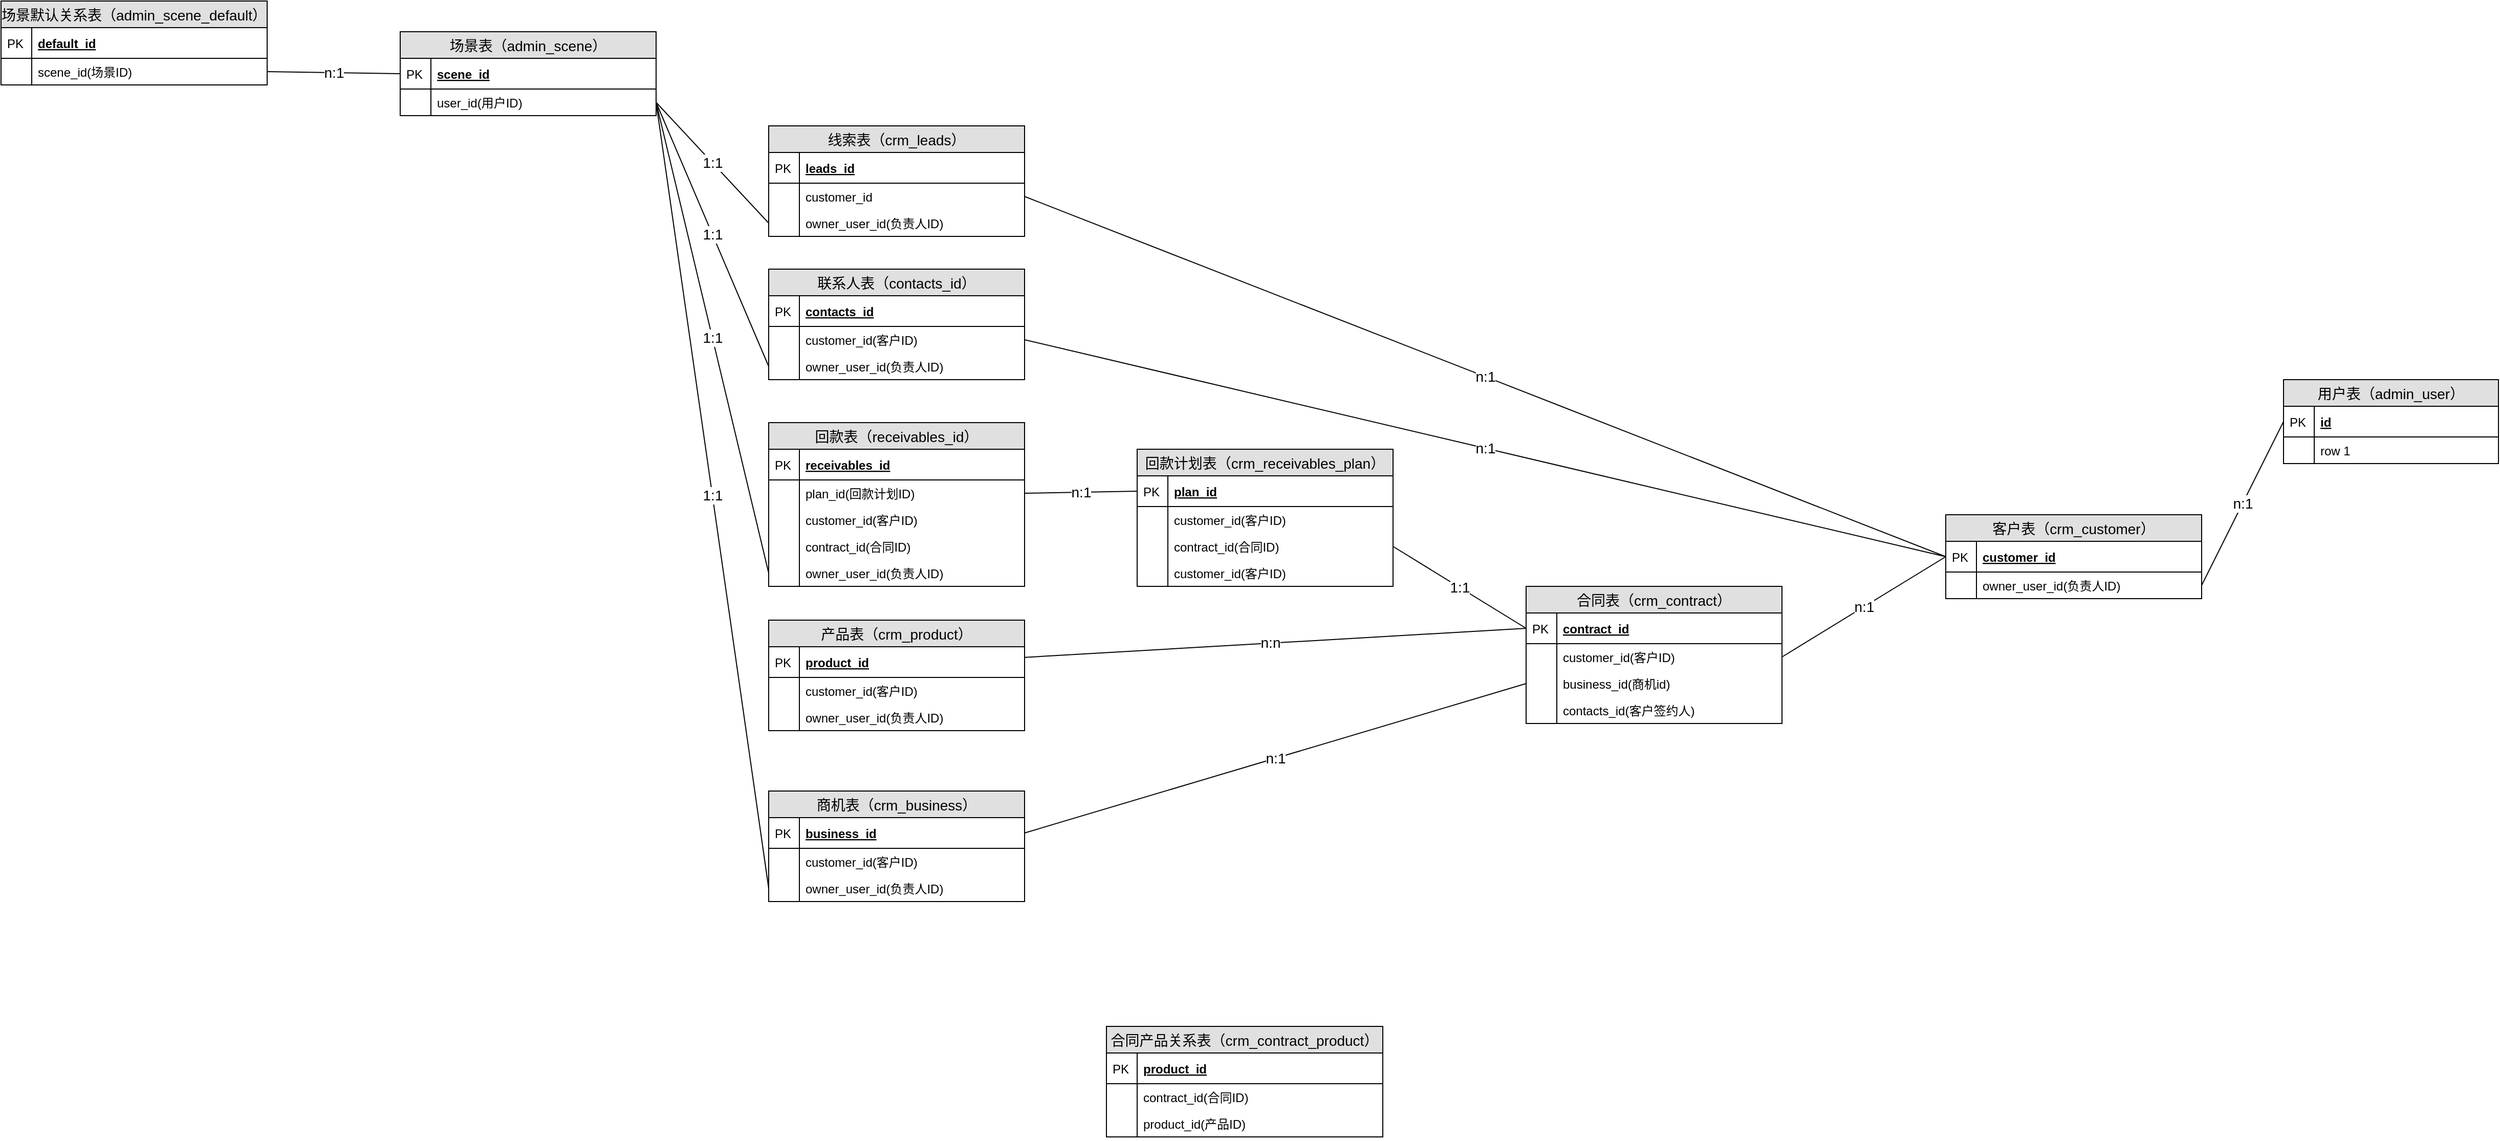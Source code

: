 <mxfile version="12.9.6" type="github">
  <diagram id="C5RBs43oDa-KdzZeNtuy" name="Page-1">
    <mxGraphModel dx="5262" dy="769" grid="1" gridSize="10" guides="1" tooltips="1" connect="1" arrows="1" fold="1" page="1" pageScale="1" pageWidth="3840" pageHeight="2400" math="0" shadow="0">
      <root>
        <mxCell id="WIyWlLk6GJQsqaUBKTNV-0" />
        <mxCell id="WIyWlLk6GJQsqaUBKTNV-1" parent="WIyWlLk6GJQsqaUBKTNV-0" />
        <mxCell id="EePN9EcoQUmpTNSV2LCe-212" value="1:1" style="endArrow=none;html=1;rounded=0;fontSize=14;exitX=1;exitY=0.5;exitDx=0;exitDy=0;entryX=0;entryY=0.5;entryDx=0;entryDy=0;" parent="WIyWlLk6GJQsqaUBKTNV-1" source="EePN9EcoQUmpTNSV2LCe-220" target="ITOniBvstJmrV3WpOZja-33" edge="1">
          <mxGeometry relative="1" as="geometry">
            <mxPoint x="870" y="480" as="sourcePoint" />
            <mxPoint x="770" y="220" as="targetPoint" />
          </mxGeometry>
        </mxCell>
        <mxCell id="EePN9EcoQUmpTNSV2LCe-215" value="n:1" style="endArrow=none;html=1;rounded=0;fontSize=14;exitX=1;exitY=0.5;exitDx=0;exitDy=0;entryX=0;entryY=0.5;entryDx=0;entryDy=0;" parent="WIyWlLk6GJQsqaUBKTNV-1" source="EePN9EcoQUmpTNSV2LCe-180" target="ITOniBvstJmrV3WpOZja-1" edge="1">
          <mxGeometry relative="1" as="geometry">
            <mxPoint x="1100" y="412" as="sourcePoint" />
            <mxPoint x="790" y="402" as="targetPoint" />
          </mxGeometry>
        </mxCell>
        <mxCell id="EePN9EcoQUmpTNSV2LCe-226" value="n:1" style="endArrow=none;html=1;rounded=0;fontSize=14;exitX=1;exitY=0.5;exitDx=0;exitDy=0;entryX=0;entryY=0.5;entryDx=0;entryDy=0;" parent="WIyWlLk6GJQsqaUBKTNV-1" source="EePN9EcoQUmpTNSV2LCe-162" target="EePN9EcoQUmpTNSV2LCe-81" edge="1">
          <mxGeometry relative="1" as="geometry">
            <mxPoint x="520" y="290" as="sourcePoint" />
            <mxPoint x="800" y="382" as="targetPoint" />
          </mxGeometry>
        </mxCell>
        <mxCell id="ITOniBvstJmrV3WpOZja-5" value="1:1" style="endArrow=none;html=1;rounded=0;fontSize=14;exitX=1;exitY=0.5;exitDx=0;exitDy=0;entryX=0;entryY=0.5;entryDx=0;entryDy=0;" edge="1" parent="WIyWlLk6GJQsqaUBKTNV-1" source="EePN9EcoQUmpTNSV2LCe-220" target="ITOniBvstJmrV3WpOZja-29">
          <mxGeometry relative="1" as="geometry">
            <mxPoint x="580" y="259" as="sourcePoint" />
            <mxPoint x="710" y="179" as="targetPoint" />
          </mxGeometry>
        </mxCell>
        <mxCell id="ITOniBvstJmrV3WpOZja-6" value="n:1" style="endArrow=none;html=1;rounded=0;fontSize=14;exitX=1;exitY=0.5;exitDx=0;exitDy=0;entryX=0;entryY=0.5;entryDx=0;entryDy=0;" edge="1" parent="WIyWlLk6GJQsqaUBKTNV-1" source="ITOniBvstJmrV3WpOZja-3" target="EePN9EcoQUmpTNSV2LCe-192">
          <mxGeometry relative="1" as="geometry">
            <mxPoint x="1050" y="341" as="sourcePoint" />
            <mxPoint x="1260" y="543" as="targetPoint" />
          </mxGeometry>
        </mxCell>
        <mxCell id="ITOniBvstJmrV3WpOZja-12" value="n:1" style="endArrow=none;html=1;rounded=0;fontSize=14;exitX=1;exitY=0.5;exitDx=0;exitDy=0;entryX=0;entryY=0.5;entryDx=0;entryDy=0;" edge="1" parent="WIyWlLk6GJQsqaUBKTNV-1" source="ITOniBvstJmrV3WpOZja-10" target="ITOniBvstJmrV3WpOZja-1">
          <mxGeometry relative="1" as="geometry">
            <mxPoint x="370" y="281" as="sourcePoint" />
            <mxPoint x="420" y="393" as="targetPoint" />
          </mxGeometry>
        </mxCell>
        <mxCell id="ITOniBvstJmrV3WpOZja-18" value="n:1" style="endArrow=none;html=1;rounded=0;fontSize=14;exitX=1;exitY=0.5;exitDx=0;exitDy=0;entryX=0;entryY=0.5;entryDx=0;entryDy=0;" edge="1" parent="WIyWlLk6GJQsqaUBKTNV-1" source="ITOniBvstJmrV3WpOZja-14" target="ITOniBvstJmrV3WpOZja-25">
          <mxGeometry relative="1" as="geometry">
            <mxPoint x="680" y="533" as="sourcePoint" />
            <mxPoint x="820" y="505" as="targetPoint" />
          </mxGeometry>
        </mxCell>
        <mxCell id="ITOniBvstJmrV3WpOZja-24" value="n:1" style="endArrow=none;html=1;rounded=0;fontSize=14;exitX=1;exitY=0.5;exitDx=0;exitDy=0;entryX=0;entryY=0.5;entryDx=0;entryDy=0;" edge="1" parent="WIyWlLk6GJQsqaUBKTNV-1" source="ITOniBvstJmrV3WpOZja-22" target="ITOniBvstJmrV3WpOZja-1">
          <mxGeometry relative="1" as="geometry">
            <mxPoint x="680" y="643" as="sourcePoint" />
            <mxPoint x="1010" y="505" as="targetPoint" />
          </mxGeometry>
        </mxCell>
        <mxCell id="ITOniBvstJmrV3WpOZja-42" value="1:1" style="endArrow=none;html=1;rounded=0;fontSize=14;exitX=1;exitY=0.5;exitDx=0;exitDy=0;entryX=0;entryY=0.5;entryDx=0;entryDy=0;" edge="1" parent="WIyWlLk6GJQsqaUBKTNV-1" source="ITOniBvstJmrV3WpOZja-48" target="ITOniBvstJmrV3WpOZja-20">
          <mxGeometry relative="1" as="geometry">
            <mxPoint x="690" y="683" as="sourcePoint" />
            <mxPoint x="780" y="677" as="targetPoint" />
          </mxGeometry>
        </mxCell>
        <mxCell id="ITOniBvstJmrV3WpOZja-54" value="1:1" style="endArrow=none;html=1;rounded=0;fontSize=14;exitX=1;exitY=0.5;exitDx=0;exitDy=0;entryX=0;entryY=0.5;entryDx=0;entryDy=0;" edge="1" parent="WIyWlLk6GJQsqaUBKTNV-1" source="EePN9EcoQUmpTNSV2LCe-220" target="ITOniBvstJmrV3WpOZja-55">
          <mxGeometry relative="1" as="geometry">
            <mxPoint x="270" y="269" as="sourcePoint" />
            <mxPoint x="330" y="310" as="targetPoint" />
          </mxGeometry>
        </mxCell>
        <mxCell id="ITOniBvstJmrV3WpOZja-59" value="1:1" style="endArrow=none;html=1;rounded=0;fontSize=14;entryX=0;entryY=0.5;entryDx=0;entryDy=0;exitX=1;exitY=0.5;exitDx=0;exitDy=0;" edge="1" parent="WIyWlLk6GJQsqaUBKTNV-1" source="EePN9EcoQUmpTNSV2LCe-220" target="ITOniBvstJmrV3WpOZja-31">
          <mxGeometry relative="1" as="geometry">
            <mxPoint x="260" y="260" as="sourcePoint" />
            <mxPoint x="350" y="625" as="targetPoint" />
          </mxGeometry>
        </mxCell>
        <mxCell id="ITOniBvstJmrV3WpOZja-60" value="n:1" style="endArrow=none;html=1;rounded=0;fontSize=14;entryX=1;entryY=0.5;entryDx=0;entryDy=0;exitX=0;exitY=0.5;exitDx=0;exitDy=0;" edge="1" parent="WIyWlLk6GJQsqaUBKTNV-1" source="ITOniBvstJmrV3WpOZja-44" target="ITOniBvstJmrV3WpOZja-52">
          <mxGeometry relative="1" as="geometry">
            <mxPoint x="360" y="432" as="sourcePoint" />
            <mxPoint x="530" y="1149" as="targetPoint" />
          </mxGeometry>
        </mxCell>
        <mxCell id="ITOniBvstJmrV3WpOZja-75" value="n:n" style="endArrow=none;html=1;rounded=0;fontSize=14;entryX=0;entryY=0.5;entryDx=0;entryDy=0;" edge="1" parent="WIyWlLk6GJQsqaUBKTNV-1" target="ITOniBvstJmrV3WpOZja-20">
          <mxGeometry relative="1" as="geometry">
            <mxPoint x="730" y="732" as="sourcePoint" />
            <mxPoint x="1230" y="695" as="targetPoint" />
          </mxGeometry>
        </mxCell>
        <mxCell id="EePN9EcoQUmpTNSV2LCe-191" value="用户表（admin_user）" style="swimlane;fontStyle=0;childLayout=stackLayout;horizontal=1;startSize=26;fillColor=#e0e0e0;horizontalStack=0;resizeParent=1;resizeParentMax=0;resizeLast=0;collapsible=1;marginBottom=0;swimlaneFillColor=#ffffff;align=center;fontSize=14;" parent="WIyWlLk6GJQsqaUBKTNV-1" vertex="1">
          <mxGeometry x="1970" y="460" width="210" height="82" as="geometry">
            <mxRectangle x="1190" y="340" width="180" height="26" as="alternateBounds" />
          </mxGeometry>
        </mxCell>
        <mxCell id="EePN9EcoQUmpTNSV2LCe-192" value="id" style="shape=partialRectangle;top=0;left=0;right=0;bottom=1;align=left;verticalAlign=middle;fillColor=none;spacingLeft=34;spacingRight=4;overflow=hidden;rotatable=0;points=[[0,0.5],[1,0.5]];portConstraint=eastwest;dropTarget=0;fontStyle=5;fontSize=12;" parent="EePN9EcoQUmpTNSV2LCe-191" vertex="1">
          <mxGeometry y="26" width="210" height="30" as="geometry" />
        </mxCell>
        <mxCell id="EePN9EcoQUmpTNSV2LCe-193" value="PK" style="shape=partialRectangle;top=0;left=0;bottom=0;fillColor=none;align=left;verticalAlign=middle;spacingLeft=4;spacingRight=4;overflow=hidden;rotatable=0;points=[];portConstraint=eastwest;part=1;fontSize=12;" parent="EePN9EcoQUmpTNSV2LCe-192" vertex="1" connectable="0">
          <mxGeometry width="30" height="30" as="geometry" />
        </mxCell>
        <mxCell id="EePN9EcoQUmpTNSV2LCe-194" value="row 1" style="shape=partialRectangle;top=0;left=0;right=0;bottom=0;align=left;verticalAlign=top;fillColor=none;spacingLeft=34;spacingRight=4;overflow=hidden;rotatable=0;points=[[0,0.5],[1,0.5]];portConstraint=eastwest;dropTarget=0;fontSize=12;" parent="EePN9EcoQUmpTNSV2LCe-191" vertex="1">
          <mxGeometry y="56" width="210" height="26" as="geometry" />
        </mxCell>
        <mxCell id="EePN9EcoQUmpTNSV2LCe-195" value="" style="shape=partialRectangle;top=0;left=0;bottom=0;fillColor=none;align=left;verticalAlign=top;spacingLeft=4;spacingRight=4;overflow=hidden;rotatable=0;points=[];portConstraint=eastwest;part=1;fontSize=12;" parent="EePN9EcoQUmpTNSV2LCe-194" vertex="1" connectable="0">
          <mxGeometry width="30" height="26" as="geometry" />
        </mxCell>
        <mxCell id="ITOniBvstJmrV3WpOZja-35" value="回款表（receivables_id）" style="swimlane;fontStyle=0;childLayout=stackLayout;horizontal=1;startSize=26;fillColor=#e0e0e0;horizontalStack=0;resizeParent=1;resizeParentMax=0;resizeLast=0;collapsible=1;marginBottom=0;swimlaneFillColor=#ffffff;align=center;fontSize=14;" vertex="1" parent="WIyWlLk6GJQsqaUBKTNV-1">
          <mxGeometry x="490" y="502" width="250" height="160" as="geometry">
            <mxRectangle x="700" y="220" width="170" height="26" as="alternateBounds" />
          </mxGeometry>
        </mxCell>
        <mxCell id="ITOniBvstJmrV3WpOZja-36" value="receivables_id" style="shape=partialRectangle;top=0;left=0;right=0;bottom=1;align=left;verticalAlign=middle;fillColor=none;spacingLeft=34;spacingRight=4;overflow=hidden;rotatable=0;points=[[0,0.5],[1,0.5]];portConstraint=eastwest;dropTarget=0;fontStyle=5;fontSize=12;" vertex="1" parent="ITOniBvstJmrV3WpOZja-35">
          <mxGeometry y="26" width="250" height="30" as="geometry" />
        </mxCell>
        <mxCell id="ITOniBvstJmrV3WpOZja-37" value="PK" style="shape=partialRectangle;top=0;left=0;bottom=0;fillColor=none;align=left;verticalAlign=middle;spacingLeft=4;spacingRight=4;overflow=hidden;rotatable=0;points=[];portConstraint=eastwest;part=1;fontSize=12;" vertex="1" connectable="0" parent="ITOniBvstJmrV3WpOZja-36">
          <mxGeometry width="30" height="30" as="geometry" />
        </mxCell>
        <mxCell id="ITOniBvstJmrV3WpOZja-52" value="plan_id(回款计划ID)" style="shape=partialRectangle;top=0;left=0;right=0;bottom=0;align=left;verticalAlign=top;fillColor=none;spacingLeft=34;spacingRight=4;overflow=hidden;rotatable=0;points=[[0,0.5],[1,0.5]];portConstraint=eastwest;dropTarget=0;fontSize=12;" vertex="1" parent="ITOniBvstJmrV3WpOZja-35">
          <mxGeometry y="56" width="250" height="26" as="geometry" />
        </mxCell>
        <mxCell id="ITOniBvstJmrV3WpOZja-53" value="" style="shape=partialRectangle;top=0;left=0;bottom=0;fillColor=none;align=left;verticalAlign=top;spacingLeft=4;spacingRight=4;overflow=hidden;rotatable=0;points=[];portConstraint=eastwest;part=1;fontSize=12;" vertex="1" connectable="0" parent="ITOniBvstJmrV3WpOZja-52">
          <mxGeometry width="30" height="26" as="geometry" />
        </mxCell>
        <mxCell id="ITOniBvstJmrV3WpOZja-38" value="customer_id(客户ID)" style="shape=partialRectangle;top=0;left=0;right=0;bottom=0;align=left;verticalAlign=top;fillColor=none;spacingLeft=34;spacingRight=4;overflow=hidden;rotatable=0;points=[[0,0.5],[1,0.5]];portConstraint=eastwest;dropTarget=0;fontSize=12;" vertex="1" parent="ITOniBvstJmrV3WpOZja-35">
          <mxGeometry y="82" width="250" height="26" as="geometry" />
        </mxCell>
        <mxCell id="ITOniBvstJmrV3WpOZja-39" value="" style="shape=partialRectangle;top=0;left=0;bottom=0;fillColor=none;align=left;verticalAlign=top;spacingLeft=4;spacingRight=4;overflow=hidden;rotatable=0;points=[];portConstraint=eastwest;part=1;fontSize=12;" vertex="1" connectable="0" parent="ITOniBvstJmrV3WpOZja-38">
          <mxGeometry width="30" height="26" as="geometry" />
        </mxCell>
        <mxCell id="ITOniBvstJmrV3WpOZja-40" value="contract_id(合同ID)" style="shape=partialRectangle;top=0;left=0;right=0;bottom=0;align=left;verticalAlign=top;fillColor=none;spacingLeft=34;spacingRight=4;overflow=hidden;rotatable=0;points=[[0,0.5],[1,0.5]];portConstraint=eastwest;dropTarget=0;fontSize=12;" vertex="1" parent="ITOniBvstJmrV3WpOZja-35">
          <mxGeometry y="108" width="250" height="26" as="geometry" />
        </mxCell>
        <mxCell id="ITOniBvstJmrV3WpOZja-41" value="" style="shape=partialRectangle;top=0;left=0;bottom=0;fillColor=none;align=left;verticalAlign=top;spacingLeft=4;spacingRight=4;overflow=hidden;rotatable=0;points=[];portConstraint=eastwest;part=1;fontSize=12;" vertex="1" connectable="0" parent="ITOniBvstJmrV3WpOZja-40">
          <mxGeometry width="30" height="26" as="geometry" />
        </mxCell>
        <mxCell id="ITOniBvstJmrV3WpOZja-55" value="owner_user_id(负责人ID)" style="shape=partialRectangle;top=0;left=0;right=0;bottom=0;align=left;verticalAlign=top;fillColor=none;spacingLeft=34;spacingRight=4;overflow=hidden;rotatable=0;points=[[0,0.5],[1,0.5]];portConstraint=eastwest;dropTarget=0;fontSize=12;" vertex="1" parent="ITOniBvstJmrV3WpOZja-35">
          <mxGeometry y="134" width="250" height="26" as="geometry" />
        </mxCell>
        <mxCell id="ITOniBvstJmrV3WpOZja-56" value="" style="shape=partialRectangle;top=0;left=0;bottom=0;fillColor=none;align=left;verticalAlign=top;spacingLeft=4;spacingRight=4;overflow=hidden;rotatable=0;points=[];portConstraint=eastwest;part=1;fontSize=12;" vertex="1" connectable="0" parent="ITOniBvstJmrV3WpOZja-55">
          <mxGeometry width="30" height="26" as="geometry" />
        </mxCell>
        <mxCell id="EePN9EcoQUmpTNSV2LCe-177" value="线索表（crm_leads）" style="swimlane;fontStyle=0;childLayout=stackLayout;horizontal=1;startSize=26;fillColor=#e0e0e0;horizontalStack=0;resizeParent=1;resizeParentMax=0;resizeLast=0;collapsible=1;marginBottom=0;swimlaneFillColor=#ffffff;align=center;fontSize=14;" parent="WIyWlLk6GJQsqaUBKTNV-1" vertex="1">
          <mxGeometry x="490" y="212" width="250" height="108" as="geometry">
            <mxRectangle x="700" y="130" width="160" height="26" as="alternateBounds" />
          </mxGeometry>
        </mxCell>
        <mxCell id="EePN9EcoQUmpTNSV2LCe-178" value="leads_id" style="shape=partialRectangle;top=0;left=0;right=0;bottom=1;align=left;verticalAlign=middle;fillColor=none;spacingLeft=34;spacingRight=4;overflow=hidden;rotatable=0;points=[[0,0.5],[1,0.5]];portConstraint=eastwest;dropTarget=0;fontStyle=5;fontSize=12;" parent="EePN9EcoQUmpTNSV2LCe-177" vertex="1">
          <mxGeometry y="26" width="250" height="30" as="geometry" />
        </mxCell>
        <mxCell id="EePN9EcoQUmpTNSV2LCe-179" value="PK" style="shape=partialRectangle;top=0;left=0;bottom=0;fillColor=none;align=left;verticalAlign=middle;spacingLeft=4;spacingRight=4;overflow=hidden;rotatable=0;points=[];portConstraint=eastwest;part=1;fontSize=12;" parent="EePN9EcoQUmpTNSV2LCe-178" vertex="1" connectable="0">
          <mxGeometry width="30" height="30" as="geometry" />
        </mxCell>
        <mxCell id="EePN9EcoQUmpTNSV2LCe-180" value="customer_id" style="shape=partialRectangle;top=0;left=0;right=0;bottom=0;align=left;verticalAlign=top;fillColor=none;spacingLeft=34;spacingRight=4;overflow=hidden;rotatable=0;points=[[0,0.5],[1,0.5]];portConstraint=eastwest;dropTarget=0;fontSize=12;" parent="EePN9EcoQUmpTNSV2LCe-177" vertex="1">
          <mxGeometry y="56" width="250" height="26" as="geometry" />
        </mxCell>
        <mxCell id="EePN9EcoQUmpTNSV2LCe-181" value="" style="shape=partialRectangle;top=0;left=0;bottom=0;fillColor=none;align=left;verticalAlign=top;spacingLeft=4;spacingRight=4;overflow=hidden;rotatable=0;points=[];portConstraint=eastwest;part=1;fontSize=12;" parent="EePN9EcoQUmpTNSV2LCe-180" vertex="1" connectable="0">
          <mxGeometry width="30" height="26" as="geometry" />
        </mxCell>
        <mxCell id="ITOniBvstJmrV3WpOZja-33" value="owner_user_id(负责人ID)" style="shape=partialRectangle;top=0;left=0;right=0;bottom=0;align=left;verticalAlign=top;fillColor=none;spacingLeft=34;spacingRight=4;overflow=hidden;rotatable=0;points=[[0,0.5],[1,0.5]];portConstraint=eastwest;dropTarget=0;fontSize=12;" vertex="1" parent="EePN9EcoQUmpTNSV2LCe-177">
          <mxGeometry y="82" width="250" height="26" as="geometry" />
        </mxCell>
        <mxCell id="ITOniBvstJmrV3WpOZja-34" value="" style="shape=partialRectangle;top=0;left=0;bottom=0;fillColor=none;align=left;verticalAlign=top;spacingLeft=4;spacingRight=4;overflow=hidden;rotatable=0;points=[];portConstraint=eastwest;part=1;fontSize=12;" vertex="1" connectable="0" parent="ITOniBvstJmrV3WpOZja-33">
          <mxGeometry width="30" height="26" as="geometry" />
        </mxCell>
        <mxCell id="ITOniBvstJmrV3WpOZja-7" value="联系人表（contacts_id）" style="swimlane;fontStyle=0;childLayout=stackLayout;horizontal=1;startSize=26;fillColor=#e0e0e0;horizontalStack=0;resizeParent=1;resizeParentMax=0;resizeLast=0;collapsible=1;marginBottom=0;swimlaneFillColor=#ffffff;align=center;fontSize=14;" vertex="1" parent="WIyWlLk6GJQsqaUBKTNV-1">
          <mxGeometry x="490" y="352" width="250" height="108" as="geometry">
            <mxRectangle x="700" y="220" width="170" height="26" as="alternateBounds" />
          </mxGeometry>
        </mxCell>
        <mxCell id="ITOniBvstJmrV3WpOZja-8" value="contacts_id" style="shape=partialRectangle;top=0;left=0;right=0;bottom=1;align=left;verticalAlign=middle;fillColor=none;spacingLeft=34;spacingRight=4;overflow=hidden;rotatable=0;points=[[0,0.5],[1,0.5]];portConstraint=eastwest;dropTarget=0;fontStyle=5;fontSize=12;" vertex="1" parent="ITOniBvstJmrV3WpOZja-7">
          <mxGeometry y="26" width="250" height="30" as="geometry" />
        </mxCell>
        <mxCell id="ITOniBvstJmrV3WpOZja-9" value="PK" style="shape=partialRectangle;top=0;left=0;bottom=0;fillColor=none;align=left;verticalAlign=middle;spacingLeft=4;spacingRight=4;overflow=hidden;rotatable=0;points=[];portConstraint=eastwest;part=1;fontSize=12;" vertex="1" connectable="0" parent="ITOniBvstJmrV3WpOZja-8">
          <mxGeometry width="30" height="30" as="geometry" />
        </mxCell>
        <mxCell id="ITOniBvstJmrV3WpOZja-10" value="customer_id(客户ID)" style="shape=partialRectangle;top=0;left=0;right=0;bottom=0;align=left;verticalAlign=top;fillColor=none;spacingLeft=34;spacingRight=4;overflow=hidden;rotatable=0;points=[[0,0.5],[1,0.5]];portConstraint=eastwest;dropTarget=0;fontSize=12;" vertex="1" parent="ITOniBvstJmrV3WpOZja-7">
          <mxGeometry y="56" width="250" height="26" as="geometry" />
        </mxCell>
        <mxCell id="ITOniBvstJmrV3WpOZja-11" value="" style="shape=partialRectangle;top=0;left=0;bottom=0;fillColor=none;align=left;verticalAlign=top;spacingLeft=4;spacingRight=4;overflow=hidden;rotatable=0;points=[];portConstraint=eastwest;part=1;fontSize=12;" vertex="1" connectable="0" parent="ITOniBvstJmrV3WpOZja-10">
          <mxGeometry width="30" height="26" as="geometry" />
        </mxCell>
        <mxCell id="ITOniBvstJmrV3WpOZja-31" value="owner_user_id(负责人ID)" style="shape=partialRectangle;top=0;left=0;right=0;bottom=0;align=left;verticalAlign=top;fillColor=none;spacingLeft=34;spacingRight=4;overflow=hidden;rotatable=0;points=[[0,0.5],[1,0.5]];portConstraint=eastwest;dropTarget=0;fontSize=12;" vertex="1" parent="ITOniBvstJmrV3WpOZja-7">
          <mxGeometry y="82" width="250" height="26" as="geometry" />
        </mxCell>
        <mxCell id="ITOniBvstJmrV3WpOZja-32" value="" style="shape=partialRectangle;top=0;left=0;bottom=0;fillColor=none;align=left;verticalAlign=top;spacingLeft=4;spacingRight=4;overflow=hidden;rotatable=0;points=[];portConstraint=eastwest;part=1;fontSize=12;" vertex="1" connectable="0" parent="ITOniBvstJmrV3WpOZja-31">
          <mxGeometry width="30" height="26" as="geometry" />
        </mxCell>
        <mxCell id="ITOniBvstJmrV3WpOZja-0" value="客户表（crm_customer）" style="swimlane;fontStyle=0;childLayout=stackLayout;horizontal=1;startSize=26;fillColor=#e0e0e0;horizontalStack=0;resizeParent=1;resizeParentMax=0;resizeLast=0;collapsible=1;marginBottom=0;swimlaneFillColor=#ffffff;align=center;fontSize=14;" vertex="1" parent="WIyWlLk6GJQsqaUBKTNV-1">
          <mxGeometry x="1640" y="592" width="250" height="82" as="geometry">
            <mxRectangle x="700" y="220" width="170" height="26" as="alternateBounds" />
          </mxGeometry>
        </mxCell>
        <mxCell id="ITOniBvstJmrV3WpOZja-1" value="customer_id" style="shape=partialRectangle;top=0;left=0;right=0;bottom=1;align=left;verticalAlign=middle;fillColor=none;spacingLeft=34;spacingRight=4;overflow=hidden;rotatable=0;points=[[0,0.5],[1,0.5]];portConstraint=eastwest;dropTarget=0;fontStyle=5;fontSize=12;" vertex="1" parent="ITOniBvstJmrV3WpOZja-0">
          <mxGeometry y="26" width="250" height="30" as="geometry" />
        </mxCell>
        <mxCell id="ITOniBvstJmrV3WpOZja-2" value="PK" style="shape=partialRectangle;top=0;left=0;bottom=0;fillColor=none;align=left;verticalAlign=middle;spacingLeft=4;spacingRight=4;overflow=hidden;rotatable=0;points=[];portConstraint=eastwest;part=1;fontSize=12;" vertex="1" connectable="0" parent="ITOniBvstJmrV3WpOZja-1">
          <mxGeometry width="30" height="30" as="geometry" />
        </mxCell>
        <mxCell id="ITOniBvstJmrV3WpOZja-3" value="owner_user_id(负责人ID)" style="shape=partialRectangle;top=0;left=0;right=0;bottom=0;align=left;verticalAlign=top;fillColor=none;spacingLeft=34;spacingRight=4;overflow=hidden;rotatable=0;points=[[0,0.5],[1,0.5]];portConstraint=eastwest;dropTarget=0;fontSize=12;" vertex="1" parent="ITOniBvstJmrV3WpOZja-0">
          <mxGeometry y="56" width="250" height="26" as="geometry" />
        </mxCell>
        <mxCell id="ITOniBvstJmrV3WpOZja-4" value="" style="shape=partialRectangle;top=0;left=0;bottom=0;fillColor=none;align=left;verticalAlign=top;spacingLeft=4;spacingRight=4;overflow=hidden;rotatable=0;points=[];portConstraint=eastwest;part=1;fontSize=12;" vertex="1" connectable="0" parent="ITOniBvstJmrV3WpOZja-3">
          <mxGeometry width="30" height="26" as="geometry" />
        </mxCell>
        <mxCell id="ITOniBvstJmrV3WpOZja-43" value="回款计划表（crm_receivables_plan）" style="swimlane;fontStyle=0;childLayout=stackLayout;horizontal=1;startSize=26;fillColor=#e0e0e0;horizontalStack=0;resizeParent=1;resizeParentMax=0;resizeLast=0;collapsible=1;marginBottom=0;swimlaneFillColor=#ffffff;align=center;fontSize=14;" vertex="1" parent="WIyWlLk6GJQsqaUBKTNV-1">
          <mxGeometry x="850" y="528" width="250" height="134" as="geometry">
            <mxRectangle x="700" y="220" width="170" height="26" as="alternateBounds" />
          </mxGeometry>
        </mxCell>
        <mxCell id="ITOniBvstJmrV3WpOZja-44" value="plan_id" style="shape=partialRectangle;top=0;left=0;right=0;bottom=1;align=left;verticalAlign=middle;fillColor=none;spacingLeft=34;spacingRight=4;overflow=hidden;rotatable=0;points=[[0,0.5],[1,0.5]];portConstraint=eastwest;dropTarget=0;fontStyle=5;fontSize=12;" vertex="1" parent="ITOniBvstJmrV3WpOZja-43">
          <mxGeometry y="26" width="250" height="30" as="geometry" />
        </mxCell>
        <mxCell id="ITOniBvstJmrV3WpOZja-45" value="PK" style="shape=partialRectangle;top=0;left=0;bottom=0;fillColor=none;align=left;verticalAlign=middle;spacingLeft=4;spacingRight=4;overflow=hidden;rotatable=0;points=[];portConstraint=eastwest;part=1;fontSize=12;" vertex="1" connectable="0" parent="ITOniBvstJmrV3WpOZja-44">
          <mxGeometry width="30" height="30" as="geometry" />
        </mxCell>
        <mxCell id="ITOniBvstJmrV3WpOZja-46" value="customer_id(客户ID)" style="shape=partialRectangle;top=0;left=0;right=0;bottom=0;align=left;verticalAlign=top;fillColor=none;spacingLeft=34;spacingRight=4;overflow=hidden;rotatable=0;points=[[0,0.5],[1,0.5]];portConstraint=eastwest;dropTarget=0;fontSize=12;" vertex="1" parent="ITOniBvstJmrV3WpOZja-43">
          <mxGeometry y="56" width="250" height="26" as="geometry" />
        </mxCell>
        <mxCell id="ITOniBvstJmrV3WpOZja-47" value="" style="shape=partialRectangle;top=0;left=0;bottom=0;fillColor=none;align=left;verticalAlign=top;spacingLeft=4;spacingRight=4;overflow=hidden;rotatable=0;points=[];portConstraint=eastwest;part=1;fontSize=12;" vertex="1" connectable="0" parent="ITOniBvstJmrV3WpOZja-46">
          <mxGeometry width="30" height="26" as="geometry" />
        </mxCell>
        <mxCell id="ITOniBvstJmrV3WpOZja-48" value="contract_id(合同ID)" style="shape=partialRectangle;top=0;left=0;right=0;bottom=0;align=left;verticalAlign=top;fillColor=none;spacingLeft=34;spacingRight=4;overflow=hidden;rotatable=0;points=[[0,0.5],[1,0.5]];portConstraint=eastwest;dropTarget=0;fontSize=12;" vertex="1" parent="ITOniBvstJmrV3WpOZja-43">
          <mxGeometry y="82" width="250" height="26" as="geometry" />
        </mxCell>
        <mxCell id="ITOniBvstJmrV3WpOZja-49" value="" style="shape=partialRectangle;top=0;left=0;bottom=0;fillColor=none;align=left;verticalAlign=top;spacingLeft=4;spacingRight=4;overflow=hidden;rotatable=0;points=[];portConstraint=eastwest;part=1;fontSize=12;" vertex="1" connectable="0" parent="ITOniBvstJmrV3WpOZja-48">
          <mxGeometry width="30" height="26" as="geometry" />
        </mxCell>
        <mxCell id="ITOniBvstJmrV3WpOZja-50" value="customer_id(客户ID)" style="shape=partialRectangle;top=0;left=0;right=0;bottom=0;align=left;verticalAlign=top;fillColor=none;spacingLeft=34;spacingRight=4;overflow=hidden;rotatable=0;points=[[0,0.5],[1,0.5]];portConstraint=eastwest;dropTarget=0;fontSize=12;" vertex="1" parent="ITOniBvstJmrV3WpOZja-43">
          <mxGeometry y="108" width="250" height="26" as="geometry" />
        </mxCell>
        <mxCell id="ITOniBvstJmrV3WpOZja-51" value="" style="shape=partialRectangle;top=0;left=0;bottom=0;fillColor=none;align=left;verticalAlign=top;spacingLeft=4;spacingRight=4;overflow=hidden;rotatable=0;points=[];portConstraint=eastwest;part=1;fontSize=12;" vertex="1" connectable="0" parent="ITOniBvstJmrV3WpOZja-50">
          <mxGeometry width="30" height="26" as="geometry" />
        </mxCell>
        <mxCell id="ITOniBvstJmrV3WpOZja-19" value="合同表（crm_contract）" style="swimlane;fontStyle=0;childLayout=stackLayout;horizontal=1;startSize=26;fillColor=#e0e0e0;horizontalStack=0;resizeParent=1;resizeParentMax=0;resizeLast=0;collapsible=1;marginBottom=0;swimlaneFillColor=#ffffff;align=center;fontSize=14;" vertex="1" parent="WIyWlLk6GJQsqaUBKTNV-1">
          <mxGeometry x="1230" y="662" width="250" height="134" as="geometry">
            <mxRectangle x="700" y="220" width="170" height="26" as="alternateBounds" />
          </mxGeometry>
        </mxCell>
        <mxCell id="ITOniBvstJmrV3WpOZja-20" value="contract_id" style="shape=partialRectangle;top=0;left=0;right=0;bottom=1;align=left;verticalAlign=middle;fillColor=none;spacingLeft=34;spacingRight=4;overflow=hidden;rotatable=0;points=[[0,0.5],[1,0.5]];portConstraint=eastwest;dropTarget=0;fontStyle=5;fontSize=12;" vertex="1" parent="ITOniBvstJmrV3WpOZja-19">
          <mxGeometry y="26" width="250" height="30" as="geometry" />
        </mxCell>
        <mxCell id="ITOniBvstJmrV3WpOZja-21" value="PK" style="shape=partialRectangle;top=0;left=0;bottom=0;fillColor=none;align=left;verticalAlign=middle;spacingLeft=4;spacingRight=4;overflow=hidden;rotatable=0;points=[];portConstraint=eastwest;part=1;fontSize=12;" vertex="1" connectable="0" parent="ITOniBvstJmrV3WpOZja-20">
          <mxGeometry width="30" height="30" as="geometry" />
        </mxCell>
        <mxCell id="ITOniBvstJmrV3WpOZja-22" value="customer_id(客户ID)" style="shape=partialRectangle;top=0;left=0;right=0;bottom=0;align=left;verticalAlign=top;fillColor=none;spacingLeft=34;spacingRight=4;overflow=hidden;rotatable=0;points=[[0,0.5],[1,0.5]];portConstraint=eastwest;dropTarget=0;fontSize=12;" vertex="1" parent="ITOniBvstJmrV3WpOZja-19">
          <mxGeometry y="56" width="250" height="26" as="geometry" />
        </mxCell>
        <mxCell id="ITOniBvstJmrV3WpOZja-23" value="" style="shape=partialRectangle;top=0;left=0;bottom=0;fillColor=none;align=left;verticalAlign=top;spacingLeft=4;spacingRight=4;overflow=hidden;rotatable=0;points=[];portConstraint=eastwest;part=1;fontSize=12;" vertex="1" connectable="0" parent="ITOniBvstJmrV3WpOZja-22">
          <mxGeometry width="30" height="26" as="geometry" />
        </mxCell>
        <mxCell id="ITOniBvstJmrV3WpOZja-25" value="business_id(商机id)" style="shape=partialRectangle;top=0;left=0;right=0;bottom=0;align=left;verticalAlign=top;fillColor=none;spacingLeft=34;spacingRight=4;overflow=hidden;rotatable=0;points=[[0,0.5],[1,0.5]];portConstraint=eastwest;dropTarget=0;fontSize=12;" vertex="1" parent="ITOniBvstJmrV3WpOZja-19">
          <mxGeometry y="82" width="250" height="26" as="geometry" />
        </mxCell>
        <mxCell id="ITOniBvstJmrV3WpOZja-26" value="" style="shape=partialRectangle;top=0;left=0;bottom=0;fillColor=none;align=left;verticalAlign=top;spacingLeft=4;spacingRight=4;overflow=hidden;rotatable=0;points=[];portConstraint=eastwest;part=1;fontSize=12;" vertex="1" connectable="0" parent="ITOniBvstJmrV3WpOZja-25">
          <mxGeometry width="30" height="26" as="geometry" />
        </mxCell>
        <mxCell id="ITOniBvstJmrV3WpOZja-27" value="contacts_id(客户签约人)" style="shape=partialRectangle;top=0;left=0;right=0;bottom=0;align=left;verticalAlign=top;fillColor=none;spacingLeft=34;spacingRight=4;overflow=hidden;rotatable=0;points=[[0,0.5],[1,0.5]];portConstraint=eastwest;dropTarget=0;fontSize=12;" vertex="1" parent="ITOniBvstJmrV3WpOZja-19">
          <mxGeometry y="108" width="250" height="26" as="geometry" />
        </mxCell>
        <mxCell id="ITOniBvstJmrV3WpOZja-28" value="" style="shape=partialRectangle;top=0;left=0;bottom=0;fillColor=none;align=left;verticalAlign=top;spacingLeft=4;spacingRight=4;overflow=hidden;rotatable=0;points=[];portConstraint=eastwest;part=1;fontSize=12;" vertex="1" connectable="0" parent="ITOniBvstJmrV3WpOZja-27">
          <mxGeometry width="30" height="26" as="geometry" />
        </mxCell>
        <mxCell id="ITOniBvstJmrV3WpOZja-61" value="产品表（crm_product）" style="swimlane;fontStyle=0;childLayout=stackLayout;horizontal=1;startSize=26;fillColor=#e0e0e0;horizontalStack=0;resizeParent=1;resizeParentMax=0;resizeLast=0;collapsible=1;marginBottom=0;swimlaneFillColor=#ffffff;align=center;fontSize=14;" vertex="1" parent="WIyWlLk6GJQsqaUBKTNV-1">
          <mxGeometry x="490" y="695" width="250" height="108" as="geometry">
            <mxRectangle x="700" y="220" width="170" height="26" as="alternateBounds" />
          </mxGeometry>
        </mxCell>
        <mxCell id="ITOniBvstJmrV3WpOZja-62" value="product_id" style="shape=partialRectangle;top=0;left=0;right=0;bottom=1;align=left;verticalAlign=middle;fillColor=none;spacingLeft=34;spacingRight=4;overflow=hidden;rotatable=0;points=[[0,0.5],[1,0.5]];portConstraint=eastwest;dropTarget=0;fontStyle=5;fontSize=12;" vertex="1" parent="ITOniBvstJmrV3WpOZja-61">
          <mxGeometry y="26" width="250" height="30" as="geometry" />
        </mxCell>
        <mxCell id="ITOniBvstJmrV3WpOZja-63" value="PK" style="shape=partialRectangle;top=0;left=0;bottom=0;fillColor=none;align=left;verticalAlign=middle;spacingLeft=4;spacingRight=4;overflow=hidden;rotatable=0;points=[];portConstraint=eastwest;part=1;fontSize=12;" vertex="1" connectable="0" parent="ITOniBvstJmrV3WpOZja-62">
          <mxGeometry width="30" height="30" as="geometry" />
        </mxCell>
        <mxCell id="ITOniBvstJmrV3WpOZja-64" value="customer_id(客户ID)" style="shape=partialRectangle;top=0;left=0;right=0;bottom=0;align=left;verticalAlign=top;fillColor=none;spacingLeft=34;spacingRight=4;overflow=hidden;rotatable=0;points=[[0,0.5],[1,0.5]];portConstraint=eastwest;dropTarget=0;fontSize=12;" vertex="1" parent="ITOniBvstJmrV3WpOZja-61">
          <mxGeometry y="56" width="250" height="26" as="geometry" />
        </mxCell>
        <mxCell id="ITOniBvstJmrV3WpOZja-65" value="" style="shape=partialRectangle;top=0;left=0;bottom=0;fillColor=none;align=left;verticalAlign=top;spacingLeft=4;spacingRight=4;overflow=hidden;rotatable=0;points=[];portConstraint=eastwest;part=1;fontSize=12;" vertex="1" connectable="0" parent="ITOniBvstJmrV3WpOZja-64">
          <mxGeometry width="30" height="26" as="geometry" />
        </mxCell>
        <mxCell id="ITOniBvstJmrV3WpOZja-66" value="owner_user_id(负责人ID)" style="shape=partialRectangle;top=0;left=0;right=0;bottom=0;align=left;verticalAlign=top;fillColor=none;spacingLeft=34;spacingRight=4;overflow=hidden;rotatable=0;points=[[0,0.5],[1,0.5]];portConstraint=eastwest;dropTarget=0;fontSize=12;" vertex="1" parent="ITOniBvstJmrV3WpOZja-61">
          <mxGeometry y="82" width="250" height="26" as="geometry" />
        </mxCell>
        <mxCell id="ITOniBvstJmrV3WpOZja-67" value="" style="shape=partialRectangle;top=0;left=0;bottom=0;fillColor=none;align=left;verticalAlign=top;spacingLeft=4;spacingRight=4;overflow=hidden;rotatable=0;points=[];portConstraint=eastwest;part=1;fontSize=12;" vertex="1" connectable="0" parent="ITOniBvstJmrV3WpOZja-66">
          <mxGeometry width="30" height="26" as="geometry" />
        </mxCell>
        <mxCell id="EePN9EcoQUmpTNSV2LCe-80" value="场景表（admin_scene）" style="swimlane;fontStyle=0;childLayout=stackLayout;horizontal=1;startSize=26;fillColor=#e0e0e0;horizontalStack=0;resizeParent=1;resizeParentMax=0;resizeLast=0;collapsible=1;marginBottom=0;swimlaneFillColor=#ffffff;align=center;fontSize=14;" parent="WIyWlLk6GJQsqaUBKTNV-1" vertex="1">
          <mxGeometry x="130" y="120" width="250" height="82" as="geometry">
            <mxRectangle x="700" y="220" width="170" height="26" as="alternateBounds" />
          </mxGeometry>
        </mxCell>
        <mxCell id="EePN9EcoQUmpTNSV2LCe-81" value="scene_id" style="shape=partialRectangle;top=0;left=0;right=0;bottom=1;align=left;verticalAlign=middle;fillColor=none;spacingLeft=34;spacingRight=4;overflow=hidden;rotatable=0;points=[[0,0.5],[1,0.5]];portConstraint=eastwest;dropTarget=0;fontStyle=5;fontSize=12;" parent="EePN9EcoQUmpTNSV2LCe-80" vertex="1">
          <mxGeometry y="26" width="250" height="30" as="geometry" />
        </mxCell>
        <mxCell id="EePN9EcoQUmpTNSV2LCe-82" value="PK" style="shape=partialRectangle;top=0;left=0;bottom=0;fillColor=none;align=left;verticalAlign=middle;spacingLeft=4;spacingRight=4;overflow=hidden;rotatable=0;points=[];portConstraint=eastwest;part=1;fontSize=12;" parent="EePN9EcoQUmpTNSV2LCe-81" vertex="1" connectable="0">
          <mxGeometry width="30" height="30" as="geometry" />
        </mxCell>
        <mxCell id="EePN9EcoQUmpTNSV2LCe-220" value="user_id(用户ID)" style="shape=partialRectangle;top=0;left=0;right=0;bottom=0;align=left;verticalAlign=top;fillColor=none;spacingLeft=34;spacingRight=4;overflow=hidden;rotatable=0;points=[[0,0.5],[1,0.5]];portConstraint=eastwest;dropTarget=0;fontSize=12;" parent="EePN9EcoQUmpTNSV2LCe-80" vertex="1">
          <mxGeometry y="56" width="250" height="26" as="geometry" />
        </mxCell>
        <mxCell id="EePN9EcoQUmpTNSV2LCe-221" value="" style="shape=partialRectangle;top=0;left=0;bottom=0;fillColor=none;align=left;verticalAlign=top;spacingLeft=4;spacingRight=4;overflow=hidden;rotatable=0;points=[];portConstraint=eastwest;part=1;fontSize=12;" parent="EePN9EcoQUmpTNSV2LCe-220" vertex="1" connectable="0">
          <mxGeometry width="30" height="26" as="geometry" />
        </mxCell>
        <mxCell id="EePN9EcoQUmpTNSV2LCe-159" value="场景默认关系表（admin_scene_default）" style="swimlane;fontStyle=0;childLayout=stackLayout;horizontal=1;startSize=26;fillColor=#e0e0e0;horizontalStack=0;resizeParent=1;resizeParentMax=0;resizeLast=0;collapsible=1;marginBottom=0;swimlaneFillColor=#ffffff;align=center;fontSize=14;" parent="WIyWlLk6GJQsqaUBKTNV-1" vertex="1">
          <mxGeometry x="-260" y="90" width="260" height="82" as="geometry">
            <mxRectangle x="310" y="110" width="290" height="26" as="alternateBounds" />
          </mxGeometry>
        </mxCell>
        <mxCell id="EePN9EcoQUmpTNSV2LCe-160" value="default_id" style="shape=partialRectangle;top=0;left=0;right=0;bottom=1;align=left;verticalAlign=middle;fillColor=none;spacingLeft=34;spacingRight=4;overflow=hidden;rotatable=0;points=[[0,0.5],[1,0.5]];portConstraint=eastwest;dropTarget=0;fontStyle=5;fontSize=12;" parent="EePN9EcoQUmpTNSV2LCe-159" vertex="1">
          <mxGeometry y="26" width="260" height="30" as="geometry" />
        </mxCell>
        <mxCell id="EePN9EcoQUmpTNSV2LCe-161" value="PK" style="shape=partialRectangle;top=0;left=0;bottom=0;fillColor=none;align=left;verticalAlign=middle;spacingLeft=4;spacingRight=4;overflow=hidden;rotatable=0;points=[];portConstraint=eastwest;part=1;fontSize=12;" parent="EePN9EcoQUmpTNSV2LCe-160" vertex="1" connectable="0">
          <mxGeometry width="30" height="30" as="geometry" />
        </mxCell>
        <mxCell id="EePN9EcoQUmpTNSV2LCe-162" value="scene_id(场景ID)" style="shape=partialRectangle;top=0;left=0;right=0;bottom=0;align=left;verticalAlign=top;fillColor=none;spacingLeft=34;spacingRight=4;overflow=hidden;rotatable=0;points=[[0,0.5],[1,0.5]];portConstraint=eastwest;dropTarget=0;fontSize=12;" parent="EePN9EcoQUmpTNSV2LCe-159" vertex="1">
          <mxGeometry y="56" width="260" height="26" as="geometry" />
        </mxCell>
        <mxCell id="EePN9EcoQUmpTNSV2LCe-163" value="" style="shape=partialRectangle;top=0;left=0;bottom=0;fillColor=none;align=left;verticalAlign=top;spacingLeft=4;spacingRight=4;overflow=hidden;rotatable=0;points=[];portConstraint=eastwest;part=1;fontSize=12;" parent="EePN9EcoQUmpTNSV2LCe-162" vertex="1" connectable="0">
          <mxGeometry width="30" height="26" as="geometry" />
        </mxCell>
        <mxCell id="ITOniBvstJmrV3WpOZja-68" value="合同产品关系表（crm_contract_product）" style="swimlane;fontStyle=0;childLayout=stackLayout;horizontal=1;startSize=26;fillColor=#e0e0e0;horizontalStack=0;resizeParent=1;resizeParentMax=0;resizeLast=0;collapsible=1;marginBottom=0;swimlaneFillColor=#ffffff;align=center;fontSize=14;" vertex="1" parent="WIyWlLk6GJQsqaUBKTNV-1">
          <mxGeometry x="820" y="1092" width="270" height="108" as="geometry">
            <mxRectangle x="730" y="710" width="290" height="26" as="alternateBounds" />
          </mxGeometry>
        </mxCell>
        <mxCell id="ITOniBvstJmrV3WpOZja-69" value="product_id" style="shape=partialRectangle;top=0;left=0;right=0;bottom=1;align=left;verticalAlign=middle;fillColor=none;spacingLeft=34;spacingRight=4;overflow=hidden;rotatable=0;points=[[0,0.5],[1,0.5]];portConstraint=eastwest;dropTarget=0;fontStyle=5;fontSize=12;" vertex="1" parent="ITOniBvstJmrV3WpOZja-68">
          <mxGeometry y="26" width="270" height="30" as="geometry" />
        </mxCell>
        <mxCell id="ITOniBvstJmrV3WpOZja-70" value="PK" style="shape=partialRectangle;top=0;left=0;bottom=0;fillColor=none;align=left;verticalAlign=middle;spacingLeft=4;spacingRight=4;overflow=hidden;rotatable=0;points=[];portConstraint=eastwest;part=1;fontSize=12;" vertex="1" connectable="0" parent="ITOniBvstJmrV3WpOZja-69">
          <mxGeometry width="30" height="30" as="geometry" />
        </mxCell>
        <mxCell id="ITOniBvstJmrV3WpOZja-71" value="contract_id(合同ID)" style="shape=partialRectangle;top=0;left=0;right=0;bottom=0;align=left;verticalAlign=top;fillColor=none;spacingLeft=34;spacingRight=4;overflow=hidden;rotatable=0;points=[[0,0.5],[1,0.5]];portConstraint=eastwest;dropTarget=0;fontSize=12;" vertex="1" parent="ITOniBvstJmrV3WpOZja-68">
          <mxGeometry y="56" width="270" height="26" as="geometry" />
        </mxCell>
        <mxCell id="ITOniBvstJmrV3WpOZja-72" value="" style="shape=partialRectangle;top=0;left=0;bottom=0;fillColor=none;align=left;verticalAlign=top;spacingLeft=4;spacingRight=4;overflow=hidden;rotatable=0;points=[];portConstraint=eastwest;part=1;fontSize=12;" vertex="1" connectable="0" parent="ITOniBvstJmrV3WpOZja-71">
          <mxGeometry width="30" height="26" as="geometry" />
        </mxCell>
        <mxCell id="ITOniBvstJmrV3WpOZja-73" value="product_id(产品ID)" style="shape=partialRectangle;top=0;left=0;right=0;bottom=0;align=left;verticalAlign=top;fillColor=none;spacingLeft=34;spacingRight=4;overflow=hidden;rotatable=0;points=[[0,0.5],[1,0.5]];portConstraint=eastwest;dropTarget=0;fontSize=12;" vertex="1" parent="ITOniBvstJmrV3WpOZja-68">
          <mxGeometry y="82" width="270" height="26" as="geometry" />
        </mxCell>
        <mxCell id="ITOniBvstJmrV3WpOZja-74" value="" style="shape=partialRectangle;top=0;left=0;bottom=0;fillColor=none;align=left;verticalAlign=top;spacingLeft=4;spacingRight=4;overflow=hidden;rotatable=0;points=[];portConstraint=eastwest;part=1;fontSize=12;" vertex="1" connectable="0" parent="ITOniBvstJmrV3WpOZja-73">
          <mxGeometry width="30" height="26" as="geometry" />
        </mxCell>
        <mxCell id="ITOniBvstJmrV3WpOZja-13" value="商机表（crm_business）" style="swimlane;fontStyle=0;childLayout=stackLayout;horizontal=1;startSize=26;fillColor=#e0e0e0;horizontalStack=0;resizeParent=1;resizeParentMax=0;resizeLast=0;collapsible=1;marginBottom=0;swimlaneFillColor=#ffffff;align=center;fontSize=14;" vertex="1" parent="WIyWlLk6GJQsqaUBKTNV-1">
          <mxGeometry x="490" y="862" width="250" height="108" as="geometry">
            <mxRectangle x="700" y="220" width="170" height="26" as="alternateBounds" />
          </mxGeometry>
        </mxCell>
        <mxCell id="ITOniBvstJmrV3WpOZja-14" value="business_id" style="shape=partialRectangle;top=0;left=0;right=0;bottom=1;align=left;verticalAlign=middle;fillColor=none;spacingLeft=34;spacingRight=4;overflow=hidden;rotatable=0;points=[[0,0.5],[1,0.5]];portConstraint=eastwest;dropTarget=0;fontStyle=5;fontSize=12;" vertex="1" parent="ITOniBvstJmrV3WpOZja-13">
          <mxGeometry y="26" width="250" height="30" as="geometry" />
        </mxCell>
        <mxCell id="ITOniBvstJmrV3WpOZja-15" value="PK" style="shape=partialRectangle;top=0;left=0;bottom=0;fillColor=none;align=left;verticalAlign=middle;spacingLeft=4;spacingRight=4;overflow=hidden;rotatable=0;points=[];portConstraint=eastwest;part=1;fontSize=12;" vertex="1" connectable="0" parent="ITOniBvstJmrV3WpOZja-14">
          <mxGeometry width="30" height="30" as="geometry" />
        </mxCell>
        <mxCell id="ITOniBvstJmrV3WpOZja-16" value="customer_id(客户ID)" style="shape=partialRectangle;top=0;left=0;right=0;bottom=0;align=left;verticalAlign=top;fillColor=none;spacingLeft=34;spacingRight=4;overflow=hidden;rotatable=0;points=[[0,0.5],[1,0.5]];portConstraint=eastwest;dropTarget=0;fontSize=12;" vertex="1" parent="ITOniBvstJmrV3WpOZja-13">
          <mxGeometry y="56" width="250" height="26" as="geometry" />
        </mxCell>
        <mxCell id="ITOniBvstJmrV3WpOZja-17" value="" style="shape=partialRectangle;top=0;left=0;bottom=0;fillColor=none;align=left;verticalAlign=top;spacingLeft=4;spacingRight=4;overflow=hidden;rotatable=0;points=[];portConstraint=eastwest;part=1;fontSize=12;" vertex="1" connectable="0" parent="ITOniBvstJmrV3WpOZja-16">
          <mxGeometry width="30" height="26" as="geometry" />
        </mxCell>
        <mxCell id="ITOniBvstJmrV3WpOZja-29" value="owner_user_id(负责人ID)" style="shape=partialRectangle;top=0;left=0;right=0;bottom=0;align=left;verticalAlign=top;fillColor=none;spacingLeft=34;spacingRight=4;overflow=hidden;rotatable=0;points=[[0,0.5],[1,0.5]];portConstraint=eastwest;dropTarget=0;fontSize=12;" vertex="1" parent="ITOniBvstJmrV3WpOZja-13">
          <mxGeometry y="82" width="250" height="26" as="geometry" />
        </mxCell>
        <mxCell id="ITOniBvstJmrV3WpOZja-30" value="" style="shape=partialRectangle;top=0;left=0;bottom=0;fillColor=none;align=left;verticalAlign=top;spacingLeft=4;spacingRight=4;overflow=hidden;rotatable=0;points=[];portConstraint=eastwest;part=1;fontSize=12;" vertex="1" connectable="0" parent="ITOniBvstJmrV3WpOZja-29">
          <mxGeometry width="30" height="26" as="geometry" />
        </mxCell>
      </root>
    </mxGraphModel>
  </diagram>
</mxfile>
